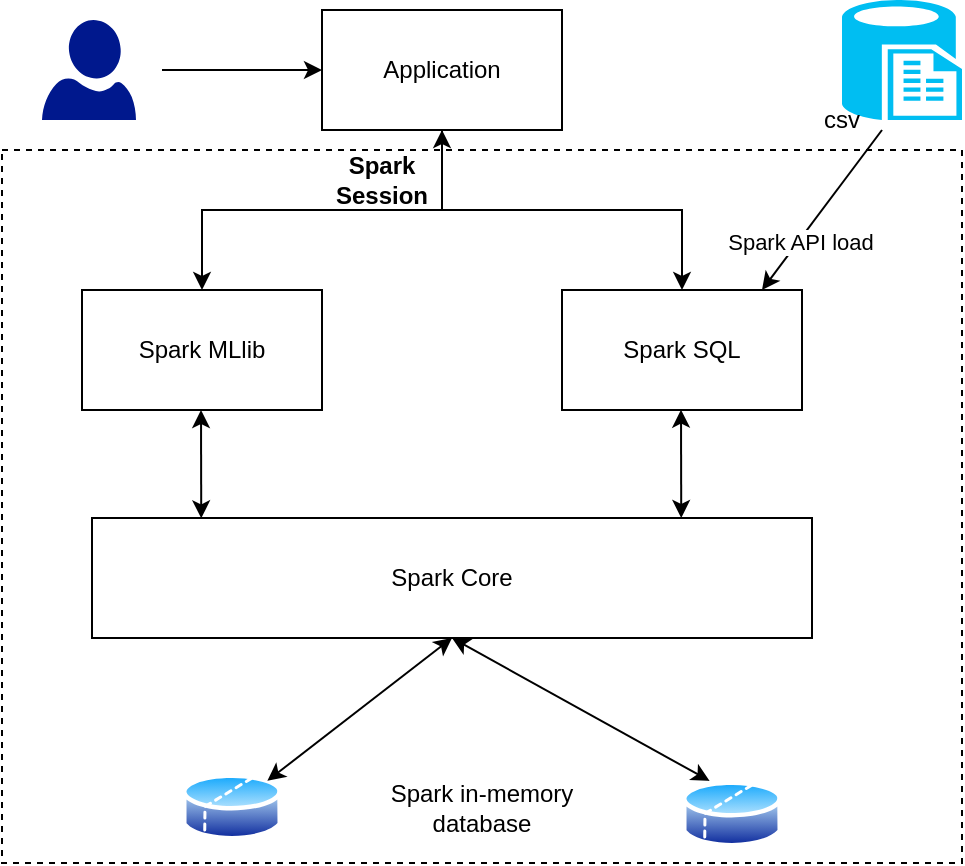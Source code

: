 <mxfile version="20.7.4" type="device"><diagram id="HSg9sF7HNZvf-eL5S0Y3" name="Page-1"><mxGraphModel dx="1050" dy="629" grid="1" gridSize="10" guides="1" tooltips="1" connect="1" arrows="1" fold="1" page="1" pageScale="1" pageWidth="1169" pageHeight="827" math="0" shadow="0"><root><mxCell id="0"/><mxCell id="1" parent="0"/><mxCell id="Jk-O7wdZCqAzxWFngMw1-35" value="" style="group" vertex="1" connectable="0" parent="1"><mxGeometry x="280" y="95" width="480" height="431.5" as="geometry"/></mxCell><mxCell id="Jk-O7wdZCqAzxWFngMw1-2" value="Application" style="rounded=0;whiteSpace=wrap;html=1;" vertex="1" parent="Jk-O7wdZCqAzxWFngMw1-35"><mxGeometry x="160" y="5" width="120" height="60" as="geometry"/></mxCell><mxCell id="Jk-O7wdZCqAzxWFngMw1-3" value="" style="endArrow=classic;html=1;rounded=0;" edge="1" parent="Jk-O7wdZCqAzxWFngMw1-35"><mxGeometry width="50" height="50" relative="1" as="geometry"><mxPoint x="80" y="35" as="sourcePoint"/><mxPoint x="160" y="35" as="targetPoint"/></mxGeometry></mxCell><mxCell id="Jk-O7wdZCqAzxWFngMw1-7" value="Spark MLlib" style="rounded=0;whiteSpace=wrap;html=1;" vertex="1" parent="Jk-O7wdZCqAzxWFngMw1-35"><mxGeometry x="40" y="145" width="120" height="60" as="geometry"/></mxCell><mxCell id="Jk-O7wdZCqAzxWFngMw1-12" style="edgeStyle=orthogonalEdgeStyle;rounded=0;orthogonalLoop=1;jettySize=auto;html=1;exitX=0.5;exitY=1;exitDx=0;exitDy=0;entryX=0.5;entryY=0;entryDx=0;entryDy=0;startArrow=classic;startFill=1;" edge="1" parent="Jk-O7wdZCqAzxWFngMw1-35" source="Jk-O7wdZCqAzxWFngMw1-2" target="Jk-O7wdZCqAzxWFngMw1-7"><mxGeometry relative="1" as="geometry"/></mxCell><mxCell id="Jk-O7wdZCqAzxWFngMw1-8" value="Spark SQL" style="rounded=0;whiteSpace=wrap;html=1;" vertex="1" parent="Jk-O7wdZCqAzxWFngMw1-35"><mxGeometry x="280" y="145" width="120" height="60" as="geometry"/></mxCell><mxCell id="Jk-O7wdZCqAzxWFngMw1-14" style="edgeStyle=orthogonalEdgeStyle;rounded=0;orthogonalLoop=1;jettySize=auto;html=1;exitX=0.5;exitY=1;exitDx=0;exitDy=0;entryX=0.5;entryY=0;entryDx=0;entryDy=0;" edge="1" parent="Jk-O7wdZCqAzxWFngMw1-35" source="Jk-O7wdZCqAzxWFngMw1-2" target="Jk-O7wdZCqAzxWFngMw1-8"><mxGeometry relative="1" as="geometry"/></mxCell><mxCell id="Jk-O7wdZCqAzxWFngMw1-9" value="Spark Core" style="rounded=0;whiteSpace=wrap;html=1;" vertex="1" parent="Jk-O7wdZCqAzxWFngMw1-35"><mxGeometry x="45" y="259" width="360" height="60" as="geometry"/></mxCell><mxCell id="Jk-O7wdZCqAzxWFngMw1-10" value="" style="sketch=0;aspect=fixed;pointerEvents=1;shadow=0;dashed=0;html=1;strokeColor=none;labelPosition=center;verticalLabelPosition=bottom;verticalAlign=top;align=center;fillColor=#00188D;shape=mxgraph.azure.user" vertex="1" parent="Jk-O7wdZCqAzxWFngMw1-35"><mxGeometry x="20" y="10" width="47" height="50" as="geometry"/></mxCell><mxCell id="Jk-O7wdZCqAzxWFngMw1-15" value="" style="aspect=fixed;perimeter=ellipsePerimeter;html=1;align=center;shadow=0;dashed=0;spacingTop=3;image;image=img/lib/active_directory/database_partition_2.svg;" vertex="1" parent="Jk-O7wdZCqAzxWFngMw1-35"><mxGeometry x="90" y="385" width="50" height="37" as="geometry"/></mxCell><mxCell id="Jk-O7wdZCqAzxWFngMw1-16" value="" style="aspect=fixed;perimeter=ellipsePerimeter;html=1;align=center;shadow=0;dashed=0;spacingTop=3;image;image=img/lib/active_directory/database_partition_2.svg;" vertex="1" parent="Jk-O7wdZCqAzxWFngMw1-35"><mxGeometry x="340" y="388.5" width="50" height="37" as="geometry"/></mxCell><mxCell id="Jk-O7wdZCqAzxWFngMw1-17" value="Spark Session" style="text;html=1;strokeColor=none;fillColor=none;align=center;verticalAlign=middle;whiteSpace=wrap;rounded=0;fontStyle=1" vertex="1" parent="Jk-O7wdZCqAzxWFngMw1-35"><mxGeometry x="150" y="75" width="80" height="30" as="geometry"/></mxCell><mxCell id="Jk-O7wdZCqAzxWFngMw1-19" value="" style="endArrow=classic;html=1;rounded=0;exitX=0.5;exitY=1;exitDx=0;exitDy=0;entryX=0.167;entryY=0.003;entryDx=0;entryDy=0;entryPerimeter=0;startArrow=classic;startFill=1;" edge="1" parent="Jk-O7wdZCqAzxWFngMw1-35"><mxGeometry x="-0.993" y="90" width="50" height="50" relative="1" as="geometry"><mxPoint x="339.5" y="204.82" as="sourcePoint"/><mxPoint x="339.62" y="259.0" as="targetPoint"/><mxPoint as="offset"/></mxGeometry></mxCell><mxCell id="Jk-O7wdZCqAzxWFngMw1-20" value="" style="endArrow=classic;startArrow=classic;html=1;rounded=0;entryX=0.5;entryY=1;entryDx=0;entryDy=0;exitX=1;exitY=0;exitDx=0;exitDy=0;" edge="1" parent="Jk-O7wdZCqAzxWFngMw1-35" source="Jk-O7wdZCqAzxWFngMw1-15" target="Jk-O7wdZCqAzxWFngMw1-9"><mxGeometry width="50" height="50" relative="1" as="geometry"><mxPoint x="140" y="395" as="sourcePoint"/><mxPoint x="185" y="335" as="targetPoint"/></mxGeometry></mxCell><mxCell id="Jk-O7wdZCqAzxWFngMw1-21" value="" style="endArrow=classic;startArrow=classic;html=1;rounded=0;entryX=0.5;entryY=1;entryDx=0;entryDy=0;exitX=0.25;exitY=0;exitDx=0;exitDy=0;" edge="1" parent="Jk-O7wdZCqAzxWFngMw1-35" source="Jk-O7wdZCqAzxWFngMw1-16" target="Jk-O7wdZCqAzxWFngMw1-9"><mxGeometry width="50" height="50" relative="1" as="geometry"><mxPoint x="145" y="395" as="sourcePoint"/><mxPoint x="207.68" y="331.58" as="targetPoint"/></mxGeometry></mxCell><mxCell id="Jk-O7wdZCqAzxWFngMw1-22" value="Spark in-memory database" style="text;html=1;strokeColor=none;fillColor=none;align=center;verticalAlign=middle;whiteSpace=wrap;rounded=0;" vertex="1" parent="Jk-O7wdZCqAzxWFngMw1-35"><mxGeometry x="190" y="388.5" width="100" height="30" as="geometry"/></mxCell><mxCell id="Jk-O7wdZCqAzxWFngMw1-26" value="" style="rounded=0;whiteSpace=wrap;html=1;fillStyle=dots;fillColor=none;dashed=1;movable=1;resizable=1;rotatable=1;deletable=1;editable=1;connectable=1;" vertex="1" parent="Jk-O7wdZCqAzxWFngMw1-35"><mxGeometry y="75" width="480" height="356.5" as="geometry"/></mxCell><mxCell id="Jk-O7wdZCqAzxWFngMw1-27" value="" style="endArrow=classic;html=1;rounded=0;exitX=0.5;exitY=1;exitDx=0;exitDy=0;exitPerimeter=0;entryX=0.729;entryY=0.187;entryDx=0;entryDy=0;entryPerimeter=0;noJump=0;jumpStyle=arc;" edge="1" parent="Jk-O7wdZCqAzxWFngMw1-35"><mxGeometry width="50" height="50" relative="1" as="geometry"><mxPoint x="440" y="65" as="sourcePoint"/><mxPoint x="380.0" y="144.995" as="targetPoint"/></mxGeometry></mxCell><mxCell id="Jk-O7wdZCqAzxWFngMw1-28" value="Spark API load" style="edgeLabel;html=1;align=center;verticalAlign=middle;resizable=0;points=[];" vertex="1" connectable="0" parent="Jk-O7wdZCqAzxWFngMw1-27"><mxGeometry x="0.387" relative="1" as="geometry"><mxPoint as="offset"/></mxGeometry></mxCell><mxCell id="Jk-O7wdZCqAzxWFngMw1-30" value="" style="verticalLabelPosition=bottom;html=1;verticalAlign=top;align=center;strokeColor=none;fillColor=#00BEF2;shape=mxgraph.azure.sql_reporting;dashed=1;fillStyle=auto;" vertex="1" parent="Jk-O7wdZCqAzxWFngMw1-35"><mxGeometry x="420" width="60" height="60" as="geometry"/></mxCell><mxCell id="Jk-O7wdZCqAzxWFngMw1-32" value="csv" style="text;html=1;strokeColor=none;fillColor=none;align=center;verticalAlign=middle;whiteSpace=wrap;rounded=0;dashed=1;fillStyle=auto;" vertex="1" parent="Jk-O7wdZCqAzxWFngMw1-35"><mxGeometry x="390" y="45" width="60" height="30" as="geometry"/></mxCell><mxCell id="Jk-O7wdZCqAzxWFngMw1-34" value="" style="endArrow=classic;html=1;rounded=0;exitX=0.5;exitY=1;exitDx=0;exitDy=0;entryX=0.167;entryY=0.003;entryDx=0;entryDy=0;entryPerimeter=0;startArrow=classic;startFill=1;" edge="1" parent="Jk-O7wdZCqAzxWFngMw1-35"><mxGeometry x="-0.993" y="90" width="50" height="50" relative="1" as="geometry"><mxPoint x="99.5" y="205.0" as="sourcePoint"/><mxPoint x="99.62" y="259.18" as="targetPoint"/><mxPoint as="offset"/></mxGeometry></mxCell></root></mxGraphModel></diagram></mxfile>

